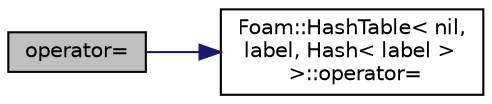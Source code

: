 digraph "operator="
{
  bgcolor="transparent";
  edge [fontname="Helvetica",fontsize="10",labelfontname="Helvetica",labelfontsize="10"];
  node [fontname="Helvetica",fontsize="10",shape=record];
  rankdir="LR";
  Node3449 [label="operator=",height=0.2,width=0.4,color="black", fillcolor="grey75", style="filled", fontcolor="black"];
  Node3449 -> Node3450 [color="midnightblue",fontsize="10",style="solid",fontname="Helvetica"];
  Node3450 [label="Foam::HashTable\< nil,\l label, Hash\< label \>\l \>::operator=",height=0.2,width=0.4,color="black",URL="$a26841.html#ab08fb00d67b7f3aeca707447df8580c5",tooltip="Assignment. "];
}
